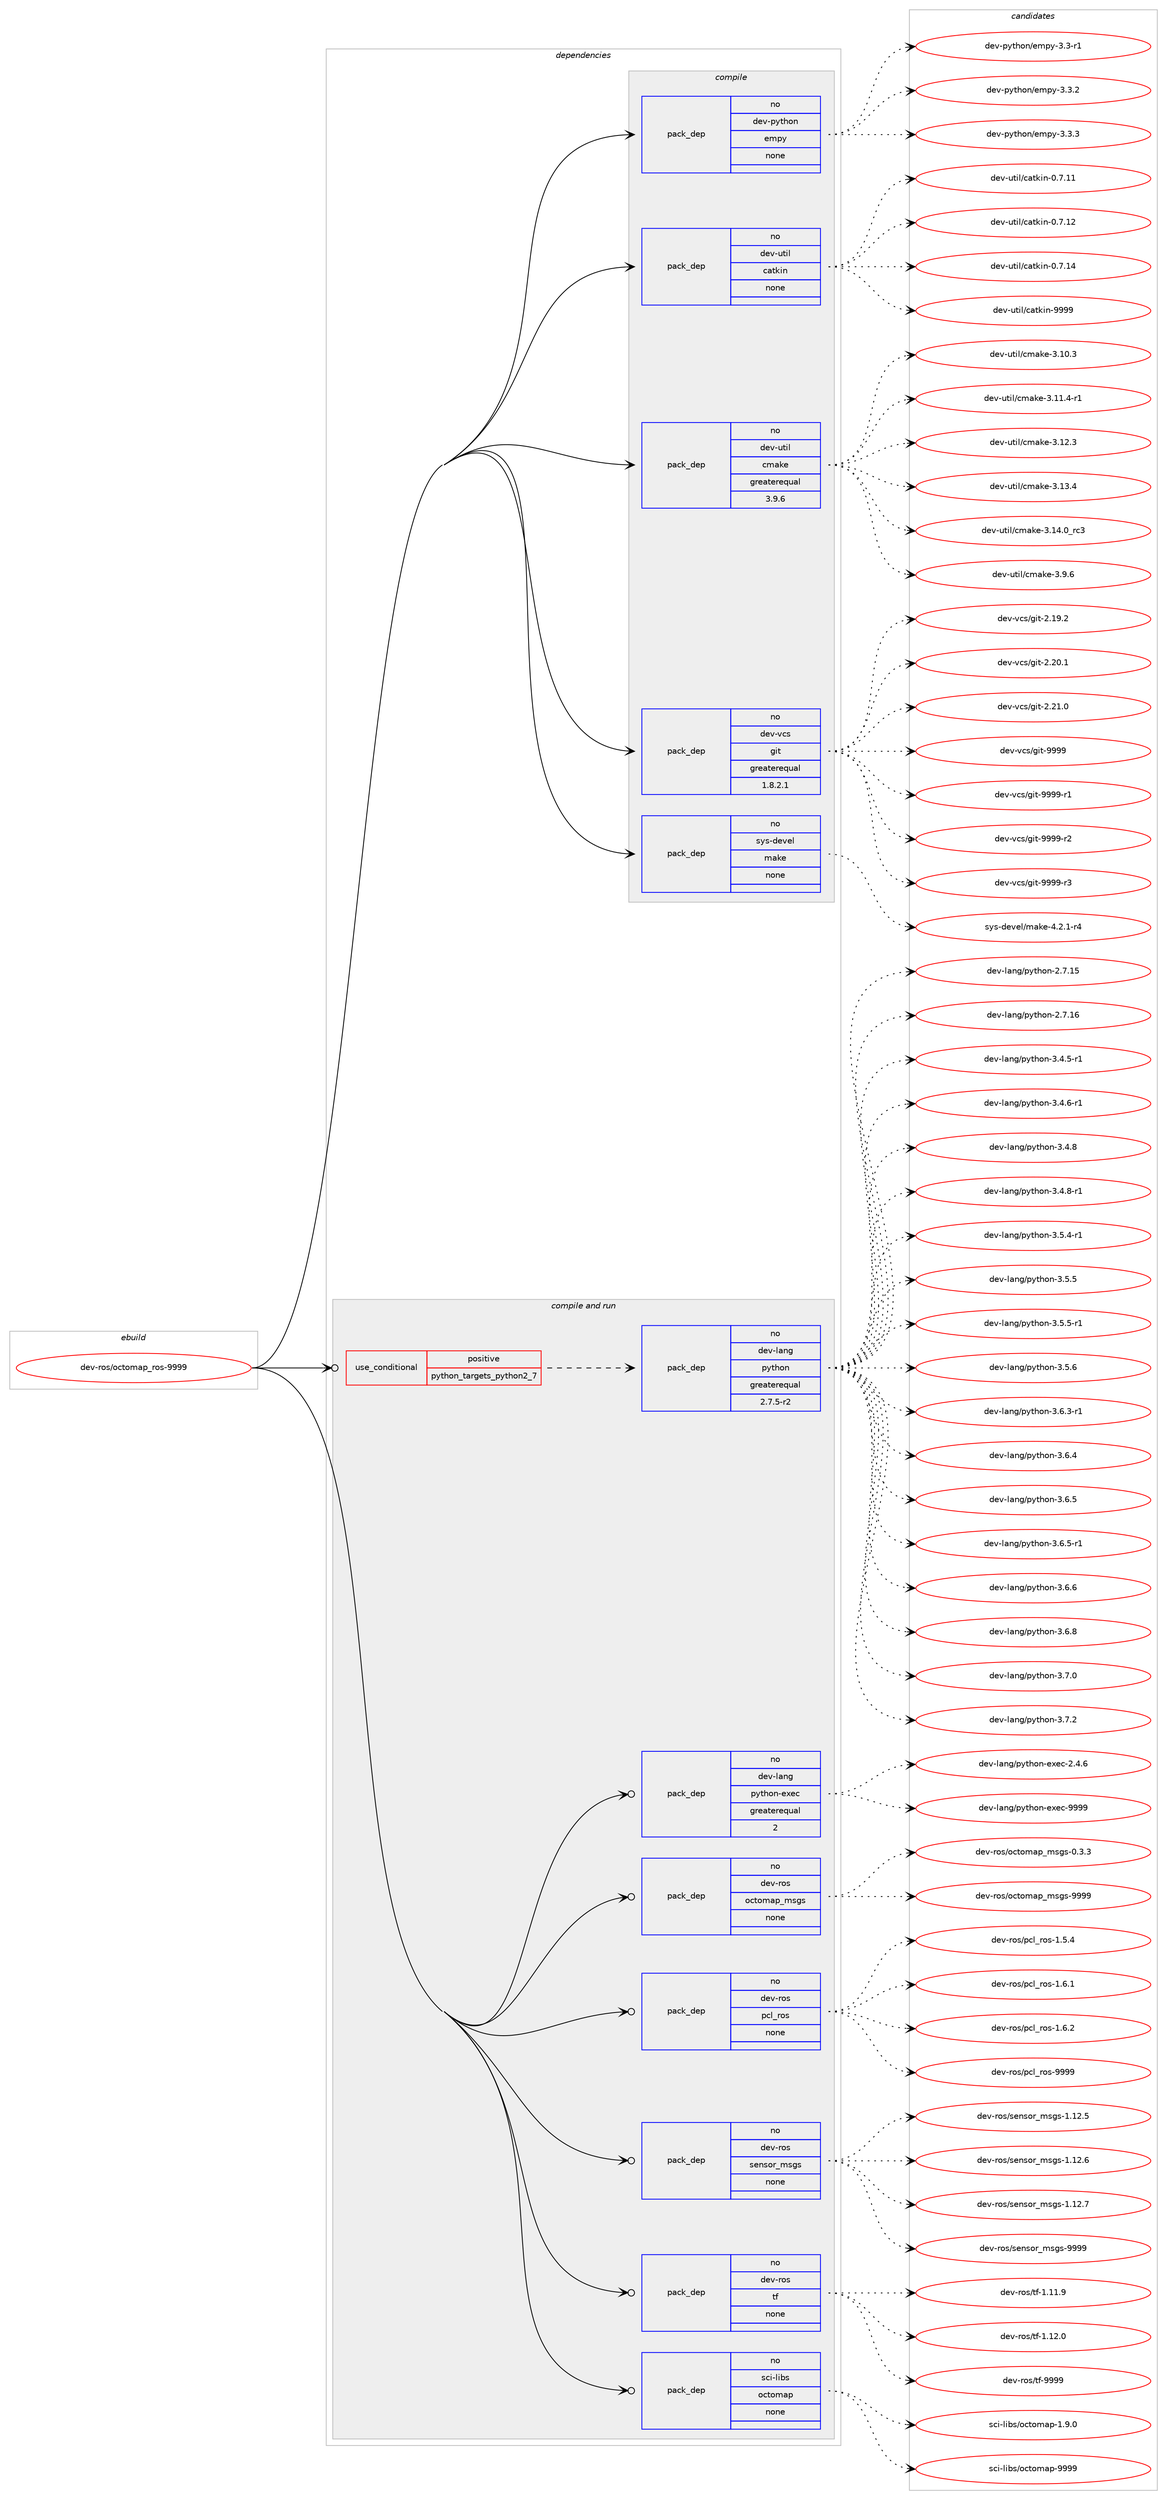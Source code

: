 digraph prolog {

# *************
# Graph options
# *************

newrank=true;
concentrate=true;
compound=true;
graph [rankdir=LR,fontname=Helvetica,fontsize=10,ranksep=1.5];#, ranksep=2.5, nodesep=0.2];
edge  [arrowhead=vee];
node  [fontname=Helvetica,fontsize=10];

# **********
# The ebuild
# **********

subgraph cluster_leftcol {
color=gray;
rank=same;
label=<<i>ebuild</i>>;
id [label="dev-ros/octomap_ros-9999", color=red, width=4, href="../dev-ros/octomap_ros-9999.svg"];
}

# ****************
# The dependencies
# ****************

subgraph cluster_midcol {
color=gray;
label=<<i>dependencies</i>>;
subgraph cluster_compile {
fillcolor="#eeeeee";
style=filled;
label=<<i>compile</i>>;
subgraph pack1048356 {
dependency1460995 [label=<<TABLE BORDER="0" CELLBORDER="1" CELLSPACING="0" CELLPADDING="4" WIDTH="220"><TR><TD ROWSPAN="6" CELLPADDING="30">pack_dep</TD></TR><TR><TD WIDTH="110">no</TD></TR><TR><TD>dev-python</TD></TR><TR><TD>empy</TD></TR><TR><TD>none</TD></TR><TR><TD></TD></TR></TABLE>>, shape=none, color=blue];
}
id:e -> dependency1460995:w [weight=20,style="solid",arrowhead="vee"];
subgraph pack1048357 {
dependency1460996 [label=<<TABLE BORDER="0" CELLBORDER="1" CELLSPACING="0" CELLPADDING="4" WIDTH="220"><TR><TD ROWSPAN="6" CELLPADDING="30">pack_dep</TD></TR><TR><TD WIDTH="110">no</TD></TR><TR><TD>dev-util</TD></TR><TR><TD>catkin</TD></TR><TR><TD>none</TD></TR><TR><TD></TD></TR></TABLE>>, shape=none, color=blue];
}
id:e -> dependency1460996:w [weight=20,style="solid",arrowhead="vee"];
subgraph pack1048358 {
dependency1460997 [label=<<TABLE BORDER="0" CELLBORDER="1" CELLSPACING="0" CELLPADDING="4" WIDTH="220"><TR><TD ROWSPAN="6" CELLPADDING="30">pack_dep</TD></TR><TR><TD WIDTH="110">no</TD></TR><TR><TD>dev-util</TD></TR><TR><TD>cmake</TD></TR><TR><TD>greaterequal</TD></TR><TR><TD>3.9.6</TD></TR></TABLE>>, shape=none, color=blue];
}
id:e -> dependency1460997:w [weight=20,style="solid",arrowhead="vee"];
subgraph pack1048359 {
dependency1460998 [label=<<TABLE BORDER="0" CELLBORDER="1" CELLSPACING="0" CELLPADDING="4" WIDTH="220"><TR><TD ROWSPAN="6" CELLPADDING="30">pack_dep</TD></TR><TR><TD WIDTH="110">no</TD></TR><TR><TD>dev-vcs</TD></TR><TR><TD>git</TD></TR><TR><TD>greaterequal</TD></TR><TR><TD>1.8.2.1</TD></TR></TABLE>>, shape=none, color=blue];
}
id:e -> dependency1460998:w [weight=20,style="solid",arrowhead="vee"];
subgraph pack1048360 {
dependency1460999 [label=<<TABLE BORDER="0" CELLBORDER="1" CELLSPACING="0" CELLPADDING="4" WIDTH="220"><TR><TD ROWSPAN="6" CELLPADDING="30">pack_dep</TD></TR><TR><TD WIDTH="110">no</TD></TR><TR><TD>sys-devel</TD></TR><TR><TD>make</TD></TR><TR><TD>none</TD></TR><TR><TD></TD></TR></TABLE>>, shape=none, color=blue];
}
id:e -> dependency1460999:w [weight=20,style="solid",arrowhead="vee"];
}
subgraph cluster_compileandrun {
fillcolor="#eeeeee";
style=filled;
label=<<i>compile and run</i>>;
subgraph cond389249 {
dependency1461000 [label=<<TABLE BORDER="0" CELLBORDER="1" CELLSPACING="0" CELLPADDING="4"><TR><TD ROWSPAN="3" CELLPADDING="10">use_conditional</TD></TR><TR><TD>positive</TD></TR><TR><TD>python_targets_python2_7</TD></TR></TABLE>>, shape=none, color=red];
subgraph pack1048361 {
dependency1461001 [label=<<TABLE BORDER="0" CELLBORDER="1" CELLSPACING="0" CELLPADDING="4" WIDTH="220"><TR><TD ROWSPAN="6" CELLPADDING="30">pack_dep</TD></TR><TR><TD WIDTH="110">no</TD></TR><TR><TD>dev-lang</TD></TR><TR><TD>python</TD></TR><TR><TD>greaterequal</TD></TR><TR><TD>2.7.5-r2</TD></TR></TABLE>>, shape=none, color=blue];
}
dependency1461000:e -> dependency1461001:w [weight=20,style="dashed",arrowhead="vee"];
}
id:e -> dependency1461000:w [weight=20,style="solid",arrowhead="odotvee"];
subgraph pack1048362 {
dependency1461002 [label=<<TABLE BORDER="0" CELLBORDER="1" CELLSPACING="0" CELLPADDING="4" WIDTH="220"><TR><TD ROWSPAN="6" CELLPADDING="30">pack_dep</TD></TR><TR><TD WIDTH="110">no</TD></TR><TR><TD>dev-lang</TD></TR><TR><TD>python-exec</TD></TR><TR><TD>greaterequal</TD></TR><TR><TD>2</TD></TR></TABLE>>, shape=none, color=blue];
}
id:e -> dependency1461002:w [weight=20,style="solid",arrowhead="odotvee"];
subgraph pack1048363 {
dependency1461003 [label=<<TABLE BORDER="0" CELLBORDER="1" CELLSPACING="0" CELLPADDING="4" WIDTH="220"><TR><TD ROWSPAN="6" CELLPADDING="30">pack_dep</TD></TR><TR><TD WIDTH="110">no</TD></TR><TR><TD>dev-ros</TD></TR><TR><TD>octomap_msgs</TD></TR><TR><TD>none</TD></TR><TR><TD></TD></TR></TABLE>>, shape=none, color=blue];
}
id:e -> dependency1461003:w [weight=20,style="solid",arrowhead="odotvee"];
subgraph pack1048364 {
dependency1461004 [label=<<TABLE BORDER="0" CELLBORDER="1" CELLSPACING="0" CELLPADDING="4" WIDTH="220"><TR><TD ROWSPAN="6" CELLPADDING="30">pack_dep</TD></TR><TR><TD WIDTH="110">no</TD></TR><TR><TD>dev-ros</TD></TR><TR><TD>pcl_ros</TD></TR><TR><TD>none</TD></TR><TR><TD></TD></TR></TABLE>>, shape=none, color=blue];
}
id:e -> dependency1461004:w [weight=20,style="solid",arrowhead="odotvee"];
subgraph pack1048365 {
dependency1461005 [label=<<TABLE BORDER="0" CELLBORDER="1" CELLSPACING="0" CELLPADDING="4" WIDTH="220"><TR><TD ROWSPAN="6" CELLPADDING="30">pack_dep</TD></TR><TR><TD WIDTH="110">no</TD></TR><TR><TD>dev-ros</TD></TR><TR><TD>sensor_msgs</TD></TR><TR><TD>none</TD></TR><TR><TD></TD></TR></TABLE>>, shape=none, color=blue];
}
id:e -> dependency1461005:w [weight=20,style="solid",arrowhead="odotvee"];
subgraph pack1048366 {
dependency1461006 [label=<<TABLE BORDER="0" CELLBORDER="1" CELLSPACING="0" CELLPADDING="4" WIDTH="220"><TR><TD ROWSPAN="6" CELLPADDING="30">pack_dep</TD></TR><TR><TD WIDTH="110">no</TD></TR><TR><TD>dev-ros</TD></TR><TR><TD>tf</TD></TR><TR><TD>none</TD></TR><TR><TD></TD></TR></TABLE>>, shape=none, color=blue];
}
id:e -> dependency1461006:w [weight=20,style="solid",arrowhead="odotvee"];
subgraph pack1048367 {
dependency1461007 [label=<<TABLE BORDER="0" CELLBORDER="1" CELLSPACING="0" CELLPADDING="4" WIDTH="220"><TR><TD ROWSPAN="6" CELLPADDING="30">pack_dep</TD></TR><TR><TD WIDTH="110">no</TD></TR><TR><TD>sci-libs</TD></TR><TR><TD>octomap</TD></TR><TR><TD>none</TD></TR><TR><TD></TD></TR></TABLE>>, shape=none, color=blue];
}
id:e -> dependency1461007:w [weight=20,style="solid",arrowhead="odotvee"];
}
subgraph cluster_run {
fillcolor="#eeeeee";
style=filled;
label=<<i>run</i>>;
}
}

# **************
# The candidates
# **************

subgraph cluster_choices {
rank=same;
color=gray;
label=<<i>candidates</i>>;

subgraph choice1048356 {
color=black;
nodesep=1;
choice1001011184511212111610411111047101109112121455146514511449 [label="dev-python/empy-3.3-r1", color=red, width=4,href="../dev-python/empy-3.3-r1.svg"];
choice1001011184511212111610411111047101109112121455146514650 [label="dev-python/empy-3.3.2", color=red, width=4,href="../dev-python/empy-3.3.2.svg"];
choice1001011184511212111610411111047101109112121455146514651 [label="dev-python/empy-3.3.3", color=red, width=4,href="../dev-python/empy-3.3.3.svg"];
dependency1460995:e -> choice1001011184511212111610411111047101109112121455146514511449:w [style=dotted,weight="100"];
dependency1460995:e -> choice1001011184511212111610411111047101109112121455146514650:w [style=dotted,weight="100"];
dependency1460995:e -> choice1001011184511212111610411111047101109112121455146514651:w [style=dotted,weight="100"];
}
subgraph choice1048357 {
color=black;
nodesep=1;
choice1001011184511711610510847999711610710511045484655464949 [label="dev-util/catkin-0.7.11", color=red, width=4,href="../dev-util/catkin-0.7.11.svg"];
choice1001011184511711610510847999711610710511045484655464950 [label="dev-util/catkin-0.7.12", color=red, width=4,href="../dev-util/catkin-0.7.12.svg"];
choice1001011184511711610510847999711610710511045484655464952 [label="dev-util/catkin-0.7.14", color=red, width=4,href="../dev-util/catkin-0.7.14.svg"];
choice100101118451171161051084799971161071051104557575757 [label="dev-util/catkin-9999", color=red, width=4,href="../dev-util/catkin-9999.svg"];
dependency1460996:e -> choice1001011184511711610510847999711610710511045484655464949:w [style=dotted,weight="100"];
dependency1460996:e -> choice1001011184511711610510847999711610710511045484655464950:w [style=dotted,weight="100"];
dependency1460996:e -> choice1001011184511711610510847999711610710511045484655464952:w [style=dotted,weight="100"];
dependency1460996:e -> choice100101118451171161051084799971161071051104557575757:w [style=dotted,weight="100"];
}
subgraph choice1048358 {
color=black;
nodesep=1;
choice1001011184511711610510847991099710710145514649484651 [label="dev-util/cmake-3.10.3", color=red, width=4,href="../dev-util/cmake-3.10.3.svg"];
choice10010111845117116105108479910997107101455146494946524511449 [label="dev-util/cmake-3.11.4-r1", color=red, width=4,href="../dev-util/cmake-3.11.4-r1.svg"];
choice1001011184511711610510847991099710710145514649504651 [label="dev-util/cmake-3.12.3", color=red, width=4,href="../dev-util/cmake-3.12.3.svg"];
choice1001011184511711610510847991099710710145514649514652 [label="dev-util/cmake-3.13.4", color=red, width=4,href="../dev-util/cmake-3.13.4.svg"];
choice1001011184511711610510847991099710710145514649524648951149951 [label="dev-util/cmake-3.14.0_rc3", color=red, width=4,href="../dev-util/cmake-3.14.0_rc3.svg"];
choice10010111845117116105108479910997107101455146574654 [label="dev-util/cmake-3.9.6", color=red, width=4,href="../dev-util/cmake-3.9.6.svg"];
dependency1460997:e -> choice1001011184511711610510847991099710710145514649484651:w [style=dotted,weight="100"];
dependency1460997:e -> choice10010111845117116105108479910997107101455146494946524511449:w [style=dotted,weight="100"];
dependency1460997:e -> choice1001011184511711610510847991099710710145514649504651:w [style=dotted,weight="100"];
dependency1460997:e -> choice1001011184511711610510847991099710710145514649514652:w [style=dotted,weight="100"];
dependency1460997:e -> choice1001011184511711610510847991099710710145514649524648951149951:w [style=dotted,weight="100"];
dependency1460997:e -> choice10010111845117116105108479910997107101455146574654:w [style=dotted,weight="100"];
}
subgraph choice1048359 {
color=black;
nodesep=1;
choice10010111845118991154710310511645504649574650 [label="dev-vcs/git-2.19.2", color=red, width=4,href="../dev-vcs/git-2.19.2.svg"];
choice10010111845118991154710310511645504650484649 [label="dev-vcs/git-2.20.1", color=red, width=4,href="../dev-vcs/git-2.20.1.svg"];
choice10010111845118991154710310511645504650494648 [label="dev-vcs/git-2.21.0", color=red, width=4,href="../dev-vcs/git-2.21.0.svg"];
choice1001011184511899115471031051164557575757 [label="dev-vcs/git-9999", color=red, width=4,href="../dev-vcs/git-9999.svg"];
choice10010111845118991154710310511645575757574511449 [label="dev-vcs/git-9999-r1", color=red, width=4,href="../dev-vcs/git-9999-r1.svg"];
choice10010111845118991154710310511645575757574511450 [label="dev-vcs/git-9999-r2", color=red, width=4,href="../dev-vcs/git-9999-r2.svg"];
choice10010111845118991154710310511645575757574511451 [label="dev-vcs/git-9999-r3", color=red, width=4,href="../dev-vcs/git-9999-r3.svg"];
dependency1460998:e -> choice10010111845118991154710310511645504649574650:w [style=dotted,weight="100"];
dependency1460998:e -> choice10010111845118991154710310511645504650484649:w [style=dotted,weight="100"];
dependency1460998:e -> choice10010111845118991154710310511645504650494648:w [style=dotted,weight="100"];
dependency1460998:e -> choice1001011184511899115471031051164557575757:w [style=dotted,weight="100"];
dependency1460998:e -> choice10010111845118991154710310511645575757574511449:w [style=dotted,weight="100"];
dependency1460998:e -> choice10010111845118991154710310511645575757574511450:w [style=dotted,weight="100"];
dependency1460998:e -> choice10010111845118991154710310511645575757574511451:w [style=dotted,weight="100"];
}
subgraph choice1048360 {
color=black;
nodesep=1;
choice1151211154510010111810110847109971071014552465046494511452 [label="sys-devel/make-4.2.1-r4", color=red, width=4,href="../sys-devel/make-4.2.1-r4.svg"];
dependency1460999:e -> choice1151211154510010111810110847109971071014552465046494511452:w [style=dotted,weight="100"];
}
subgraph choice1048361 {
color=black;
nodesep=1;
choice10010111845108971101034711212111610411111045504655464953 [label="dev-lang/python-2.7.15", color=red, width=4,href="../dev-lang/python-2.7.15.svg"];
choice10010111845108971101034711212111610411111045504655464954 [label="dev-lang/python-2.7.16", color=red, width=4,href="../dev-lang/python-2.7.16.svg"];
choice1001011184510897110103471121211161041111104551465246534511449 [label="dev-lang/python-3.4.5-r1", color=red, width=4,href="../dev-lang/python-3.4.5-r1.svg"];
choice1001011184510897110103471121211161041111104551465246544511449 [label="dev-lang/python-3.4.6-r1", color=red, width=4,href="../dev-lang/python-3.4.6-r1.svg"];
choice100101118451089711010347112121116104111110455146524656 [label="dev-lang/python-3.4.8", color=red, width=4,href="../dev-lang/python-3.4.8.svg"];
choice1001011184510897110103471121211161041111104551465246564511449 [label="dev-lang/python-3.4.8-r1", color=red, width=4,href="../dev-lang/python-3.4.8-r1.svg"];
choice1001011184510897110103471121211161041111104551465346524511449 [label="dev-lang/python-3.5.4-r1", color=red, width=4,href="../dev-lang/python-3.5.4-r1.svg"];
choice100101118451089711010347112121116104111110455146534653 [label="dev-lang/python-3.5.5", color=red, width=4,href="../dev-lang/python-3.5.5.svg"];
choice1001011184510897110103471121211161041111104551465346534511449 [label="dev-lang/python-3.5.5-r1", color=red, width=4,href="../dev-lang/python-3.5.5-r1.svg"];
choice100101118451089711010347112121116104111110455146534654 [label="dev-lang/python-3.5.6", color=red, width=4,href="../dev-lang/python-3.5.6.svg"];
choice1001011184510897110103471121211161041111104551465446514511449 [label="dev-lang/python-3.6.3-r1", color=red, width=4,href="../dev-lang/python-3.6.3-r1.svg"];
choice100101118451089711010347112121116104111110455146544652 [label="dev-lang/python-3.6.4", color=red, width=4,href="../dev-lang/python-3.6.4.svg"];
choice100101118451089711010347112121116104111110455146544653 [label="dev-lang/python-3.6.5", color=red, width=4,href="../dev-lang/python-3.6.5.svg"];
choice1001011184510897110103471121211161041111104551465446534511449 [label="dev-lang/python-3.6.5-r1", color=red, width=4,href="../dev-lang/python-3.6.5-r1.svg"];
choice100101118451089711010347112121116104111110455146544654 [label="dev-lang/python-3.6.6", color=red, width=4,href="../dev-lang/python-3.6.6.svg"];
choice100101118451089711010347112121116104111110455146544656 [label="dev-lang/python-3.6.8", color=red, width=4,href="../dev-lang/python-3.6.8.svg"];
choice100101118451089711010347112121116104111110455146554648 [label="dev-lang/python-3.7.0", color=red, width=4,href="../dev-lang/python-3.7.0.svg"];
choice100101118451089711010347112121116104111110455146554650 [label="dev-lang/python-3.7.2", color=red, width=4,href="../dev-lang/python-3.7.2.svg"];
dependency1461001:e -> choice10010111845108971101034711212111610411111045504655464953:w [style=dotted,weight="100"];
dependency1461001:e -> choice10010111845108971101034711212111610411111045504655464954:w [style=dotted,weight="100"];
dependency1461001:e -> choice1001011184510897110103471121211161041111104551465246534511449:w [style=dotted,weight="100"];
dependency1461001:e -> choice1001011184510897110103471121211161041111104551465246544511449:w [style=dotted,weight="100"];
dependency1461001:e -> choice100101118451089711010347112121116104111110455146524656:w [style=dotted,weight="100"];
dependency1461001:e -> choice1001011184510897110103471121211161041111104551465246564511449:w [style=dotted,weight="100"];
dependency1461001:e -> choice1001011184510897110103471121211161041111104551465346524511449:w [style=dotted,weight="100"];
dependency1461001:e -> choice100101118451089711010347112121116104111110455146534653:w [style=dotted,weight="100"];
dependency1461001:e -> choice1001011184510897110103471121211161041111104551465346534511449:w [style=dotted,weight="100"];
dependency1461001:e -> choice100101118451089711010347112121116104111110455146534654:w [style=dotted,weight="100"];
dependency1461001:e -> choice1001011184510897110103471121211161041111104551465446514511449:w [style=dotted,weight="100"];
dependency1461001:e -> choice100101118451089711010347112121116104111110455146544652:w [style=dotted,weight="100"];
dependency1461001:e -> choice100101118451089711010347112121116104111110455146544653:w [style=dotted,weight="100"];
dependency1461001:e -> choice1001011184510897110103471121211161041111104551465446534511449:w [style=dotted,weight="100"];
dependency1461001:e -> choice100101118451089711010347112121116104111110455146544654:w [style=dotted,weight="100"];
dependency1461001:e -> choice100101118451089711010347112121116104111110455146544656:w [style=dotted,weight="100"];
dependency1461001:e -> choice100101118451089711010347112121116104111110455146554648:w [style=dotted,weight="100"];
dependency1461001:e -> choice100101118451089711010347112121116104111110455146554650:w [style=dotted,weight="100"];
}
subgraph choice1048362 {
color=black;
nodesep=1;
choice1001011184510897110103471121211161041111104510112010199455046524654 [label="dev-lang/python-exec-2.4.6", color=red, width=4,href="../dev-lang/python-exec-2.4.6.svg"];
choice10010111845108971101034711212111610411111045101120101994557575757 [label="dev-lang/python-exec-9999", color=red, width=4,href="../dev-lang/python-exec-9999.svg"];
dependency1461002:e -> choice1001011184510897110103471121211161041111104510112010199455046524654:w [style=dotted,weight="100"];
dependency1461002:e -> choice10010111845108971101034711212111610411111045101120101994557575757:w [style=dotted,weight="100"];
}
subgraph choice1048363 {
color=black;
nodesep=1;
choice1001011184511411111547111991161111099711295109115103115454846514651 [label="dev-ros/octomap_msgs-0.3.3", color=red, width=4,href="../dev-ros/octomap_msgs-0.3.3.svg"];
choice10010111845114111115471119911611110997112951091151031154557575757 [label="dev-ros/octomap_msgs-9999", color=red, width=4,href="../dev-ros/octomap_msgs-9999.svg"];
dependency1461003:e -> choice1001011184511411111547111991161111099711295109115103115454846514651:w [style=dotted,weight="100"];
dependency1461003:e -> choice10010111845114111115471119911611110997112951091151031154557575757:w [style=dotted,weight="100"];
}
subgraph choice1048364 {
color=black;
nodesep=1;
choice10010111845114111115471129910895114111115454946534652 [label="dev-ros/pcl_ros-1.5.4", color=red, width=4,href="../dev-ros/pcl_ros-1.5.4.svg"];
choice10010111845114111115471129910895114111115454946544649 [label="dev-ros/pcl_ros-1.6.1", color=red, width=4,href="../dev-ros/pcl_ros-1.6.1.svg"];
choice10010111845114111115471129910895114111115454946544650 [label="dev-ros/pcl_ros-1.6.2", color=red, width=4,href="../dev-ros/pcl_ros-1.6.2.svg"];
choice100101118451141111154711299108951141111154557575757 [label="dev-ros/pcl_ros-9999", color=red, width=4,href="../dev-ros/pcl_ros-9999.svg"];
dependency1461004:e -> choice10010111845114111115471129910895114111115454946534652:w [style=dotted,weight="100"];
dependency1461004:e -> choice10010111845114111115471129910895114111115454946544649:w [style=dotted,weight="100"];
dependency1461004:e -> choice10010111845114111115471129910895114111115454946544650:w [style=dotted,weight="100"];
dependency1461004:e -> choice100101118451141111154711299108951141111154557575757:w [style=dotted,weight="100"];
}
subgraph choice1048365 {
color=black;
nodesep=1;
choice10010111845114111115471151011101151111149510911510311545494649504653 [label="dev-ros/sensor_msgs-1.12.5", color=red, width=4,href="../dev-ros/sensor_msgs-1.12.5.svg"];
choice10010111845114111115471151011101151111149510911510311545494649504654 [label="dev-ros/sensor_msgs-1.12.6", color=red, width=4,href="../dev-ros/sensor_msgs-1.12.6.svg"];
choice10010111845114111115471151011101151111149510911510311545494649504655 [label="dev-ros/sensor_msgs-1.12.7", color=red, width=4,href="../dev-ros/sensor_msgs-1.12.7.svg"];
choice1001011184511411111547115101110115111114951091151031154557575757 [label="dev-ros/sensor_msgs-9999", color=red, width=4,href="../dev-ros/sensor_msgs-9999.svg"];
dependency1461005:e -> choice10010111845114111115471151011101151111149510911510311545494649504653:w [style=dotted,weight="100"];
dependency1461005:e -> choice10010111845114111115471151011101151111149510911510311545494649504654:w [style=dotted,weight="100"];
dependency1461005:e -> choice10010111845114111115471151011101151111149510911510311545494649504655:w [style=dotted,weight="100"];
dependency1461005:e -> choice1001011184511411111547115101110115111114951091151031154557575757:w [style=dotted,weight="100"];
}
subgraph choice1048366 {
color=black;
nodesep=1;
choice100101118451141111154711610245494649494657 [label="dev-ros/tf-1.11.9", color=red, width=4,href="../dev-ros/tf-1.11.9.svg"];
choice100101118451141111154711610245494649504648 [label="dev-ros/tf-1.12.0", color=red, width=4,href="../dev-ros/tf-1.12.0.svg"];
choice10010111845114111115471161024557575757 [label="dev-ros/tf-9999", color=red, width=4,href="../dev-ros/tf-9999.svg"];
dependency1461006:e -> choice100101118451141111154711610245494649494657:w [style=dotted,weight="100"];
dependency1461006:e -> choice100101118451141111154711610245494649504648:w [style=dotted,weight="100"];
dependency1461006:e -> choice10010111845114111115471161024557575757:w [style=dotted,weight="100"];
}
subgraph choice1048367 {
color=black;
nodesep=1;
choice115991054510810598115471119911611110997112454946574648 [label="sci-libs/octomap-1.9.0", color=red, width=4,href="../sci-libs/octomap-1.9.0.svg"];
choice1159910545108105981154711199116111109971124557575757 [label="sci-libs/octomap-9999", color=red, width=4,href="../sci-libs/octomap-9999.svg"];
dependency1461007:e -> choice115991054510810598115471119911611110997112454946574648:w [style=dotted,weight="100"];
dependency1461007:e -> choice1159910545108105981154711199116111109971124557575757:w [style=dotted,weight="100"];
}
}

}
